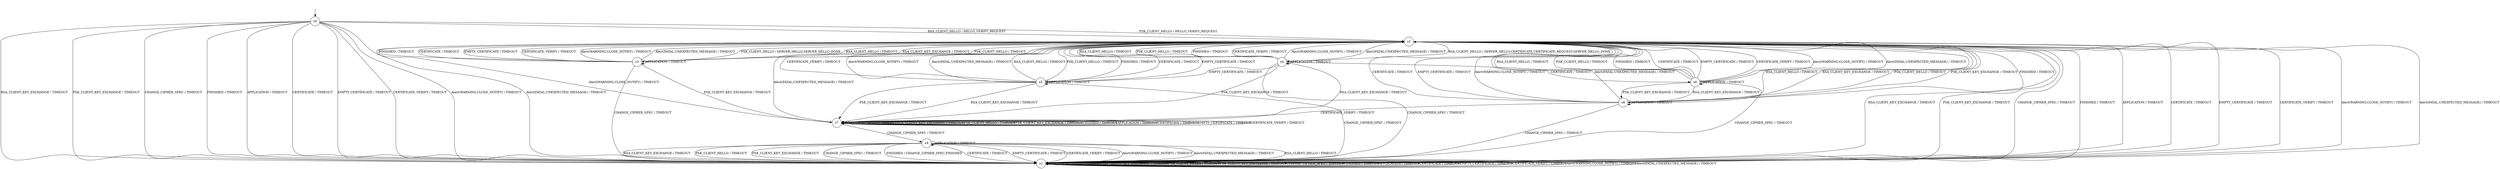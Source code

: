 digraph g {
__start0 [label="" shape="none"];

	s0 [shape="circle" label="s0"];
	s1 [shape="circle" label="s1"];
	s2 [shape="circle" label="s2"];
	s3 [shape="circle" label="s3"];
	s4 [shape="circle" label="s4"];
	s5 [shape="circle" label="s5"];
	s6 [shape="circle" label="s6"];
	s7 [shape="circle" label="s7"];
	s8 [shape="circle" label="s8"];
	s9 [shape="circle" label="s9"];
	s0 -> s2 [label="RSA_CLIENT_HELLO / HELLO_VERIFY_REQUEST"];
	s0 -> s1 [label="RSA_CLIENT_KEY_EXCHANGE / TIMEOUT"];
	s0 -> s2 [label="PSK_CLIENT_HELLO / HELLO_VERIFY_REQUEST"];
	s0 -> s1 [label="PSK_CLIENT_KEY_EXCHANGE / TIMEOUT"];
	s0 -> s1 [label="CHANGE_CIPHER_SPEC / TIMEOUT"];
	s0 -> s1 [label="FINISHED / TIMEOUT"];
	s0 -> s1 [label="APPLICATION / TIMEOUT"];
	s0 -> s1 [label="CERTIFICATE / TIMEOUT"];
	s0 -> s1 [label="EMPTY_CERTIFICATE / TIMEOUT"];
	s0 -> s1 [label="CERTIFICATE_VERIFY / TIMEOUT"];
	s0 -> s1 [label="Alert(WARNING,CLOSE_NOTIFY) / TIMEOUT"];
	s0 -> s1 [label="Alert(FATAL,UNEXPECTED_MESSAGE) / TIMEOUT"];
	s1 -> s1 [label="RSA_CLIENT_HELLO / TIMEOUT"];
	s1 -> s1 [label="RSA_CLIENT_KEY_EXCHANGE / TIMEOUT"];
	s1 -> s1 [label="PSK_CLIENT_HELLO / TIMEOUT"];
	s1 -> s1 [label="PSK_CLIENT_KEY_EXCHANGE / TIMEOUT"];
	s1 -> s1 [label="CHANGE_CIPHER_SPEC / TIMEOUT"];
	s1 -> s1 [label="FINISHED / TIMEOUT"];
	s1 -> s1 [label="APPLICATION / TIMEOUT"];
	s1 -> s1 [label="CERTIFICATE / TIMEOUT"];
	s1 -> s1 [label="EMPTY_CERTIFICATE / TIMEOUT"];
	s1 -> s1 [label="CERTIFICATE_VERIFY / TIMEOUT"];
	s1 -> s1 [label="Alert(WARNING,CLOSE_NOTIFY) / TIMEOUT"];
	s1 -> s1 [label="Alert(FATAL,UNEXPECTED_MESSAGE) / TIMEOUT"];
	s2 -> s4 [label="RSA_CLIENT_HELLO / SERVER_HELLO,CERTIFICATE,CERTIFICATE_REQUEST,SERVER_HELLO_DONE"];
	s2 -> s1 [label="RSA_CLIENT_KEY_EXCHANGE / TIMEOUT"];
	s2 -> s3 [label="PSK_CLIENT_HELLO / SERVER_HELLO,SERVER_HELLO_DONE"];
	s2 -> s1 [label="PSK_CLIENT_KEY_EXCHANGE / TIMEOUT"];
	s2 -> s1 [label="CHANGE_CIPHER_SPEC / TIMEOUT"];
	s2 -> s1 [label="FINISHED / TIMEOUT"];
	s2 -> s1 [label="APPLICATION / TIMEOUT"];
	s2 -> s1 [label="CERTIFICATE / TIMEOUT"];
	s2 -> s1 [label="EMPTY_CERTIFICATE / TIMEOUT"];
	s2 -> s1 [label="CERTIFICATE_VERIFY / TIMEOUT"];
	s2 -> s1 [label="Alert(WARNING,CLOSE_NOTIFY) / TIMEOUT"];
	s2 -> s1 [label="Alert(FATAL,UNEXPECTED_MESSAGE) / TIMEOUT"];
	s3 -> s2 [label="RSA_CLIENT_HELLO / TIMEOUT"];
	s3 -> s2 [label="RSA_CLIENT_KEY_EXCHANGE / TIMEOUT"];
	s3 -> s2 [label="PSK_CLIENT_HELLO / TIMEOUT"];
	s3 -> s7 [label="PSK_CLIENT_KEY_EXCHANGE / TIMEOUT"];
	s3 -> s1 [label="CHANGE_CIPHER_SPEC / TIMEOUT"];
	s3 -> s2 [label="FINISHED / TIMEOUT"];
	s3 -> s3 [label="APPLICATION / TIMEOUT"];
	s3 -> s2 [label="CERTIFICATE / TIMEOUT"];
	s3 -> s2 [label="EMPTY_CERTIFICATE / TIMEOUT"];
	s3 -> s2 [label="CERTIFICATE_VERIFY / TIMEOUT"];
	s3 -> s2 [label="Alert(WARNING,CLOSE_NOTIFY) / TIMEOUT"];
	s3 -> s2 [label="Alert(FATAL,UNEXPECTED_MESSAGE) / TIMEOUT"];
	s4 -> s2 [label="RSA_CLIENT_HELLO / TIMEOUT"];
	s4 -> s7 [label="RSA_CLIENT_KEY_EXCHANGE / TIMEOUT"];
	s4 -> s2 [label="PSK_CLIENT_HELLO / TIMEOUT"];
	s4 -> s7 [label="PSK_CLIENT_KEY_EXCHANGE / TIMEOUT"];
	s4 -> s1 [label="CHANGE_CIPHER_SPEC / TIMEOUT"];
	s4 -> s2 [label="FINISHED / TIMEOUT"];
	s4 -> s4 [label="APPLICATION / TIMEOUT"];
	s4 -> s6 [label="CERTIFICATE / TIMEOUT"];
	s4 -> s5 [label="EMPTY_CERTIFICATE / TIMEOUT"];
	s4 -> s2 [label="CERTIFICATE_VERIFY / TIMEOUT"];
	s4 -> s2 [label="Alert(WARNING,CLOSE_NOTIFY) / TIMEOUT"];
	s4 -> s2 [label="Alert(FATAL,UNEXPECTED_MESSAGE) / TIMEOUT"];
	s5 -> s2 [label="RSA_CLIENT_HELLO / TIMEOUT"];
	s5 -> s7 [label="RSA_CLIENT_KEY_EXCHANGE / TIMEOUT"];
	s5 -> s2 [label="PSK_CLIENT_HELLO / TIMEOUT"];
	s5 -> s7 [label="PSK_CLIENT_KEY_EXCHANGE / TIMEOUT"];
	s5 -> s1 [label="CHANGE_CIPHER_SPEC / TIMEOUT"];
	s5 -> s2 [label="FINISHED / TIMEOUT"];
	s5 -> s5 [label="APPLICATION / TIMEOUT"];
	s5 -> s2 [label="CERTIFICATE / TIMEOUT"];
	s5 -> s2 [label="EMPTY_CERTIFICATE / TIMEOUT"];
	s5 -> s2 [label="CERTIFICATE_VERIFY / TIMEOUT"];
	s5 -> s2 [label="Alert(WARNING,CLOSE_NOTIFY) / TIMEOUT"];
	s5 -> s2 [label="Alert(FATAL,UNEXPECTED_MESSAGE) / TIMEOUT"];
	s6 -> s2 [label="RSA_CLIENT_HELLO / TIMEOUT"];
	s6 -> s8 [label="RSA_CLIENT_KEY_EXCHANGE / TIMEOUT"];
	s6 -> s2 [label="PSK_CLIENT_HELLO / TIMEOUT"];
	s6 -> s8 [label="PSK_CLIENT_KEY_EXCHANGE / TIMEOUT"];
	s6 -> s1 [label="CHANGE_CIPHER_SPEC / TIMEOUT"];
	s6 -> s2 [label="FINISHED / TIMEOUT"];
	s6 -> s6 [label="APPLICATION / TIMEOUT"];
	s6 -> s2 [label="CERTIFICATE / TIMEOUT"];
	s6 -> s2 [label="EMPTY_CERTIFICATE / TIMEOUT"];
	s6 -> s2 [label="CERTIFICATE_VERIFY / TIMEOUT"];
	s6 -> s2 [label="Alert(WARNING,CLOSE_NOTIFY) / TIMEOUT"];
	s6 -> s2 [label="Alert(FATAL,UNEXPECTED_MESSAGE) / TIMEOUT"];
	s7 -> s7 [label="RSA_CLIENT_HELLO / TIMEOUT"];
	s7 -> s7 [label="RSA_CLIENT_KEY_EXCHANGE / TIMEOUT"];
	s7 -> s7 [label="PSK_CLIENT_HELLO / TIMEOUT"];
	s7 -> s7 [label="PSK_CLIENT_KEY_EXCHANGE / TIMEOUT"];
	s7 -> s9 [label="CHANGE_CIPHER_SPEC / TIMEOUT"];
	s7 -> s7 [label="FINISHED / TIMEOUT"];
	s7 -> s7 [label="APPLICATION / TIMEOUT"];
	s7 -> s7 [label="CERTIFICATE / TIMEOUT"];
	s7 -> s7 [label="EMPTY_CERTIFICATE / TIMEOUT"];
	s7 -> s7 [label="CERTIFICATE_VERIFY / TIMEOUT"];
	s7 -> s2 [label="Alert(WARNING,CLOSE_NOTIFY) / TIMEOUT"];
	s7 -> s2 [label="Alert(FATAL,UNEXPECTED_MESSAGE) / TIMEOUT"];
	s8 -> s2 [label="RSA_CLIENT_HELLO / TIMEOUT"];
	s8 -> s2 [label="RSA_CLIENT_KEY_EXCHANGE / TIMEOUT"];
	s8 -> s2 [label="PSK_CLIENT_HELLO / TIMEOUT"];
	s8 -> s2 [label="PSK_CLIENT_KEY_EXCHANGE / TIMEOUT"];
	s8 -> s1 [label="CHANGE_CIPHER_SPEC / TIMEOUT"];
	s8 -> s2 [label="FINISHED / TIMEOUT"];
	s8 -> s8 [label="APPLICATION / TIMEOUT"];
	s8 -> s2 [label="CERTIFICATE / TIMEOUT"];
	s8 -> s2 [label="EMPTY_CERTIFICATE / TIMEOUT"];
	s8 -> s7 [label="CERTIFICATE_VERIFY / TIMEOUT"];
	s8 -> s2 [label="Alert(WARNING,CLOSE_NOTIFY) / TIMEOUT"];
	s8 -> s2 [label="Alert(FATAL,UNEXPECTED_MESSAGE) / TIMEOUT"];
	s9 -> s1 [label="RSA_CLIENT_HELLO / TIMEOUT"];
	s9 -> s1 [label="RSA_CLIENT_KEY_EXCHANGE / TIMEOUT"];
	s9 -> s1 [label="PSK_CLIENT_HELLO / TIMEOUT"];
	s9 -> s1 [label="PSK_CLIENT_KEY_EXCHANGE / TIMEOUT"];
	s9 -> s1 [label="CHANGE_CIPHER_SPEC / TIMEOUT"];
	s9 -> s1 [label="FINISHED / CHANGE_CIPHER_SPEC,FINISHED"];
	s9 -> s9 [label="APPLICATION / TIMEOUT"];
	s9 -> s1 [label="CERTIFICATE / TIMEOUT"];
	s9 -> s1 [label="EMPTY_CERTIFICATE / TIMEOUT"];
	s9 -> s1 [label="CERTIFICATE_VERIFY / TIMEOUT"];
	s9 -> s1 [label="Alert(WARNING,CLOSE_NOTIFY) / TIMEOUT"];
	s9 -> s1 [label="Alert(FATAL,UNEXPECTED_MESSAGE) / TIMEOUT"];

__start0 -> s0;
}
